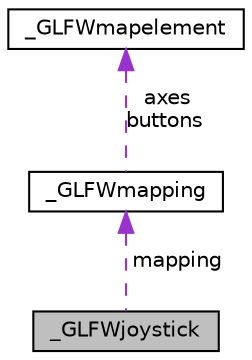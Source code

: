 digraph "_GLFWjoystick"
{
 // LATEX_PDF_SIZE
  edge [fontname="Helvetica",fontsize="10",labelfontname="Helvetica",labelfontsize="10"];
  node [fontname="Helvetica",fontsize="10",shape=record];
  Node1 [label="_GLFWjoystick",height=0.2,width=0.4,color="black", fillcolor="grey75", style="filled", fontcolor="black",tooltip=" "];
  Node2 -> Node1 [dir="back",color="darkorchid3",fontsize="10",style="dashed",label=" mapping" ];
  Node2 [label="_GLFWmapping",height=0.2,width=0.4,color="black", fillcolor="white", style="filled",URL="$struct__GLFWmapping.html",tooltip=" "];
  Node3 -> Node2 [dir="back",color="darkorchid3",fontsize="10",style="dashed",label=" axes\nbuttons" ];
  Node3 [label="_GLFWmapelement",height=0.2,width=0.4,color="black", fillcolor="white", style="filled",URL="$struct__GLFWmapelement.html",tooltip=" "];
}
